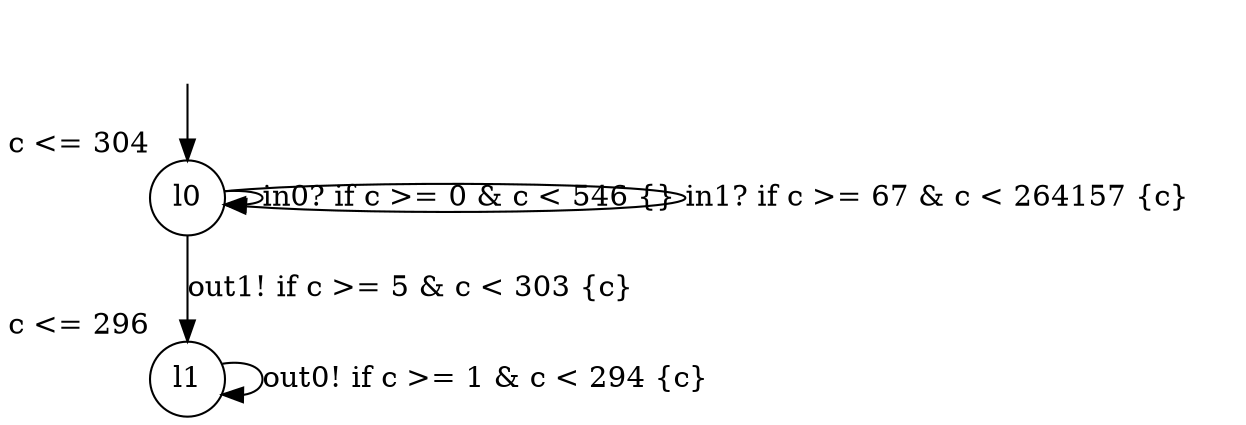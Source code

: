 digraph g {
__start0 [label="" shape="none"];
l0 [shape="circle" margin=0 label="l0", xlabel="c <= 304"];
l1 [shape="circle" margin=0 label="l1", xlabel="c <= 296"];
l0 -> l0 [label="in0? if c >= 0 & c < 546 {} "];
l0 -> l0 [label="in1? if c >= 67 & c < 264157 {c} "];
l0 -> l1 [label="out1! if c >= 5 & c < 303 {c} "];
l1 -> l1 [label="out0! if c >= 1 & c < 294 {c} "];
__start0 -> l0;
}
